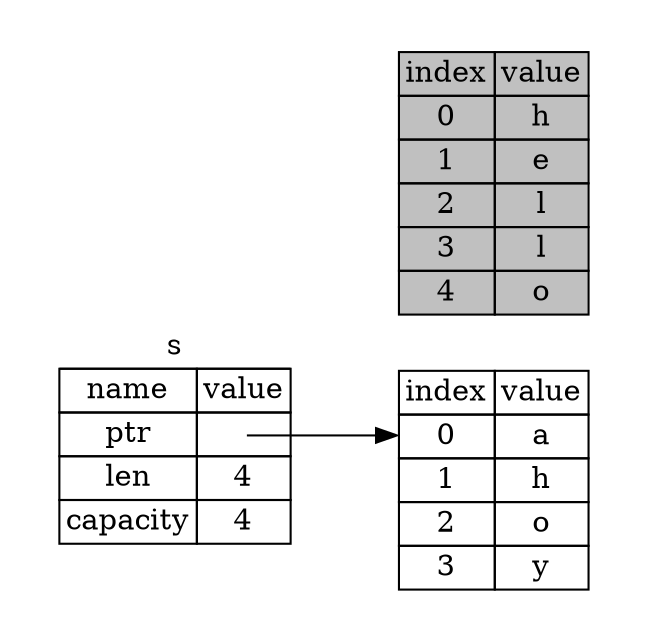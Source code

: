 digraph {
   rankdir = LR;
   overlap = false;
   newrank = true;
   dpi = 300.0;
   splines = false;
   clusterrank = "local";
   node [shape = "plaintext";];
   
   subgraph cluster_stack {
      peripheries = 0;
      rank = "same";
      
      // Just to have the right height!
      a [label = <<TABLE BORDER="0" CELLBORDER="1" CELLSPACING="0" BGCOLOR="gray">
         <TR><TD>a</TD></TR>
         <TR><TD>0</TD></TR>
         <TR><TD>1</TD></TR>
         <TR><TD>2</TD></TR>
         <TR><TD>3</TD></TR>
         </TABLE>>;style = invis;];
      
      s [label = <<TABLE BORDER="0" CELLBORDER="1" CELLSPACING="0">
         <TR><TD COLSPAN="2" SIDES="B">s</TD></TR>
         <TR><TD>name</TD><TD>value</TD></TR>
         <TR><TD>ptr</TD><TD PORT="pointer"></TD></TR>
         <TR><TD>len</TD><TD>4</TD></TR>
         <TR><TD>capacity</TD><TD>4</TD></TR>
         </TABLE>>;];
   }
   
   subgraph cluster_heap {
      peripheries = 0;
      rank = "same";
      
      hello [label = <<TABLE BORDER="0" CELLBORDER="1" CELLSPACING="0" BGCOLOR="gray">
         <TR><TD>index</TD><TD>value</TD></TR>
         <TR><TD PORT="pointee">0</TD><TD>h</TD></TR>
         <TR><TD>1</TD><TD>e</TD></TR>
         <TR><TD>2</TD><TD>l</TD></TR>
         <TR><TD>3</TD><TD>l</TD></TR>
         <TR><TD>4</TD><TD>o</TD></TR>
         </TABLE>>;];
      
      ahoy [label = <<TABLE BORDER="0" CELLBORDER="1" CELLSPACING="0">
         <TR><TD>index</TD><TD>value</TD></TR>
         <TR><TD PORT="pointee">0</TD><TD>a</TD></TR>
         <TR><TD>1</TD><TD>h</TD></TR>
         <TR><TD>2</TD><TD>o</TD></TR>
         <TR><TD>3</TD><TD>y</TD></TR>
         </TABLE>>;];
   }
   
   s -> ahoy [tailport = "pointer:c"; headport = "pointee"; tailclip = false;];
}